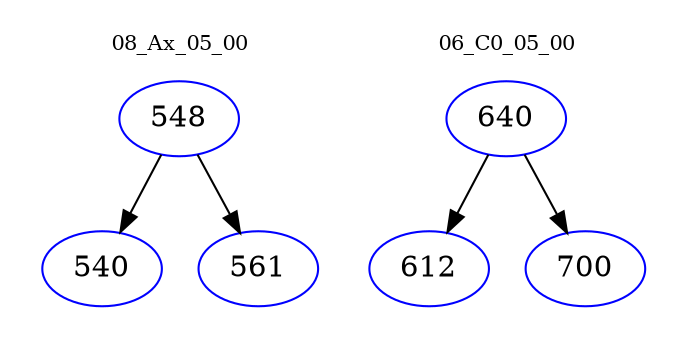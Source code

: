 digraph{
subgraph cluster_0 {
color = white
label = "08_Ax_05_00";
fontsize=10;
T0_548 [label="548", color="blue"]
T0_548 -> T0_540 [color="black"]
T0_540 [label="540", color="blue"]
T0_548 -> T0_561 [color="black"]
T0_561 [label="561", color="blue"]
}
subgraph cluster_1 {
color = white
label = "06_C0_05_00";
fontsize=10;
T1_640 [label="640", color="blue"]
T1_640 -> T1_612 [color="black"]
T1_612 [label="612", color="blue"]
T1_640 -> T1_700 [color="black"]
T1_700 [label="700", color="blue"]
}
}
